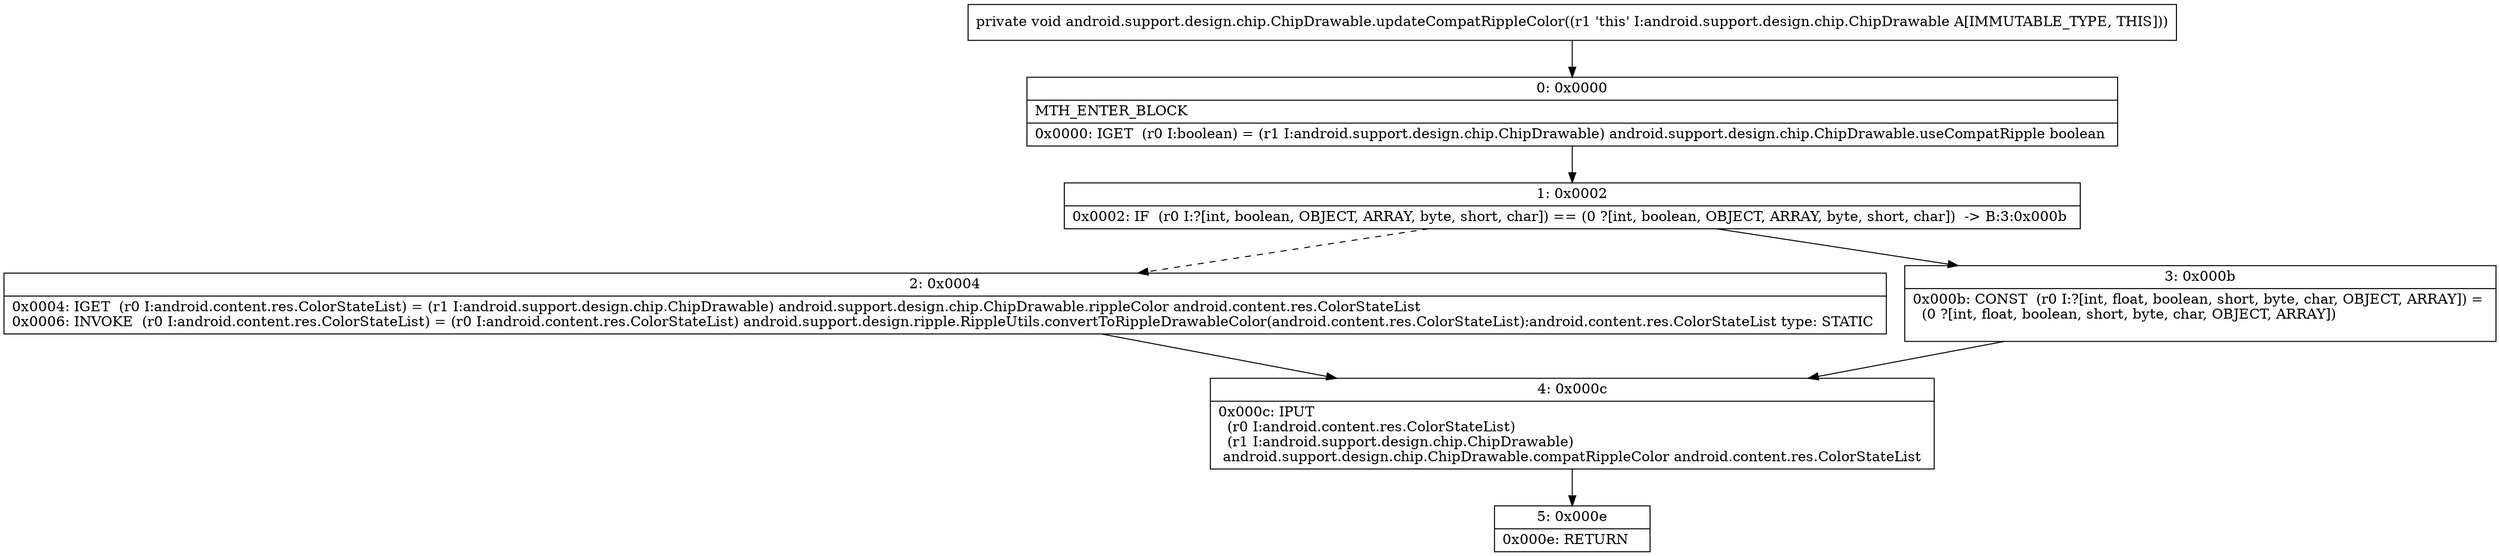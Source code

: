 digraph "CFG forandroid.support.design.chip.ChipDrawable.updateCompatRippleColor()V" {
Node_0 [shape=record,label="{0\:\ 0x0000|MTH_ENTER_BLOCK\l|0x0000: IGET  (r0 I:boolean) = (r1 I:android.support.design.chip.ChipDrawable) android.support.design.chip.ChipDrawable.useCompatRipple boolean \l}"];
Node_1 [shape=record,label="{1\:\ 0x0002|0x0002: IF  (r0 I:?[int, boolean, OBJECT, ARRAY, byte, short, char]) == (0 ?[int, boolean, OBJECT, ARRAY, byte, short, char])  \-\> B:3:0x000b \l}"];
Node_2 [shape=record,label="{2\:\ 0x0004|0x0004: IGET  (r0 I:android.content.res.ColorStateList) = (r1 I:android.support.design.chip.ChipDrawable) android.support.design.chip.ChipDrawable.rippleColor android.content.res.ColorStateList \l0x0006: INVOKE  (r0 I:android.content.res.ColorStateList) = (r0 I:android.content.res.ColorStateList) android.support.design.ripple.RippleUtils.convertToRippleDrawableColor(android.content.res.ColorStateList):android.content.res.ColorStateList type: STATIC \l}"];
Node_3 [shape=record,label="{3\:\ 0x000b|0x000b: CONST  (r0 I:?[int, float, boolean, short, byte, char, OBJECT, ARRAY]) = \l  (0 ?[int, float, boolean, short, byte, char, OBJECT, ARRAY])\l \l}"];
Node_4 [shape=record,label="{4\:\ 0x000c|0x000c: IPUT  \l  (r0 I:android.content.res.ColorStateList)\l  (r1 I:android.support.design.chip.ChipDrawable)\l android.support.design.chip.ChipDrawable.compatRippleColor android.content.res.ColorStateList \l}"];
Node_5 [shape=record,label="{5\:\ 0x000e|0x000e: RETURN   \l}"];
MethodNode[shape=record,label="{private void android.support.design.chip.ChipDrawable.updateCompatRippleColor((r1 'this' I:android.support.design.chip.ChipDrawable A[IMMUTABLE_TYPE, THIS])) }"];
MethodNode -> Node_0;
Node_0 -> Node_1;
Node_1 -> Node_2[style=dashed];
Node_1 -> Node_3;
Node_2 -> Node_4;
Node_3 -> Node_4;
Node_4 -> Node_5;
}

